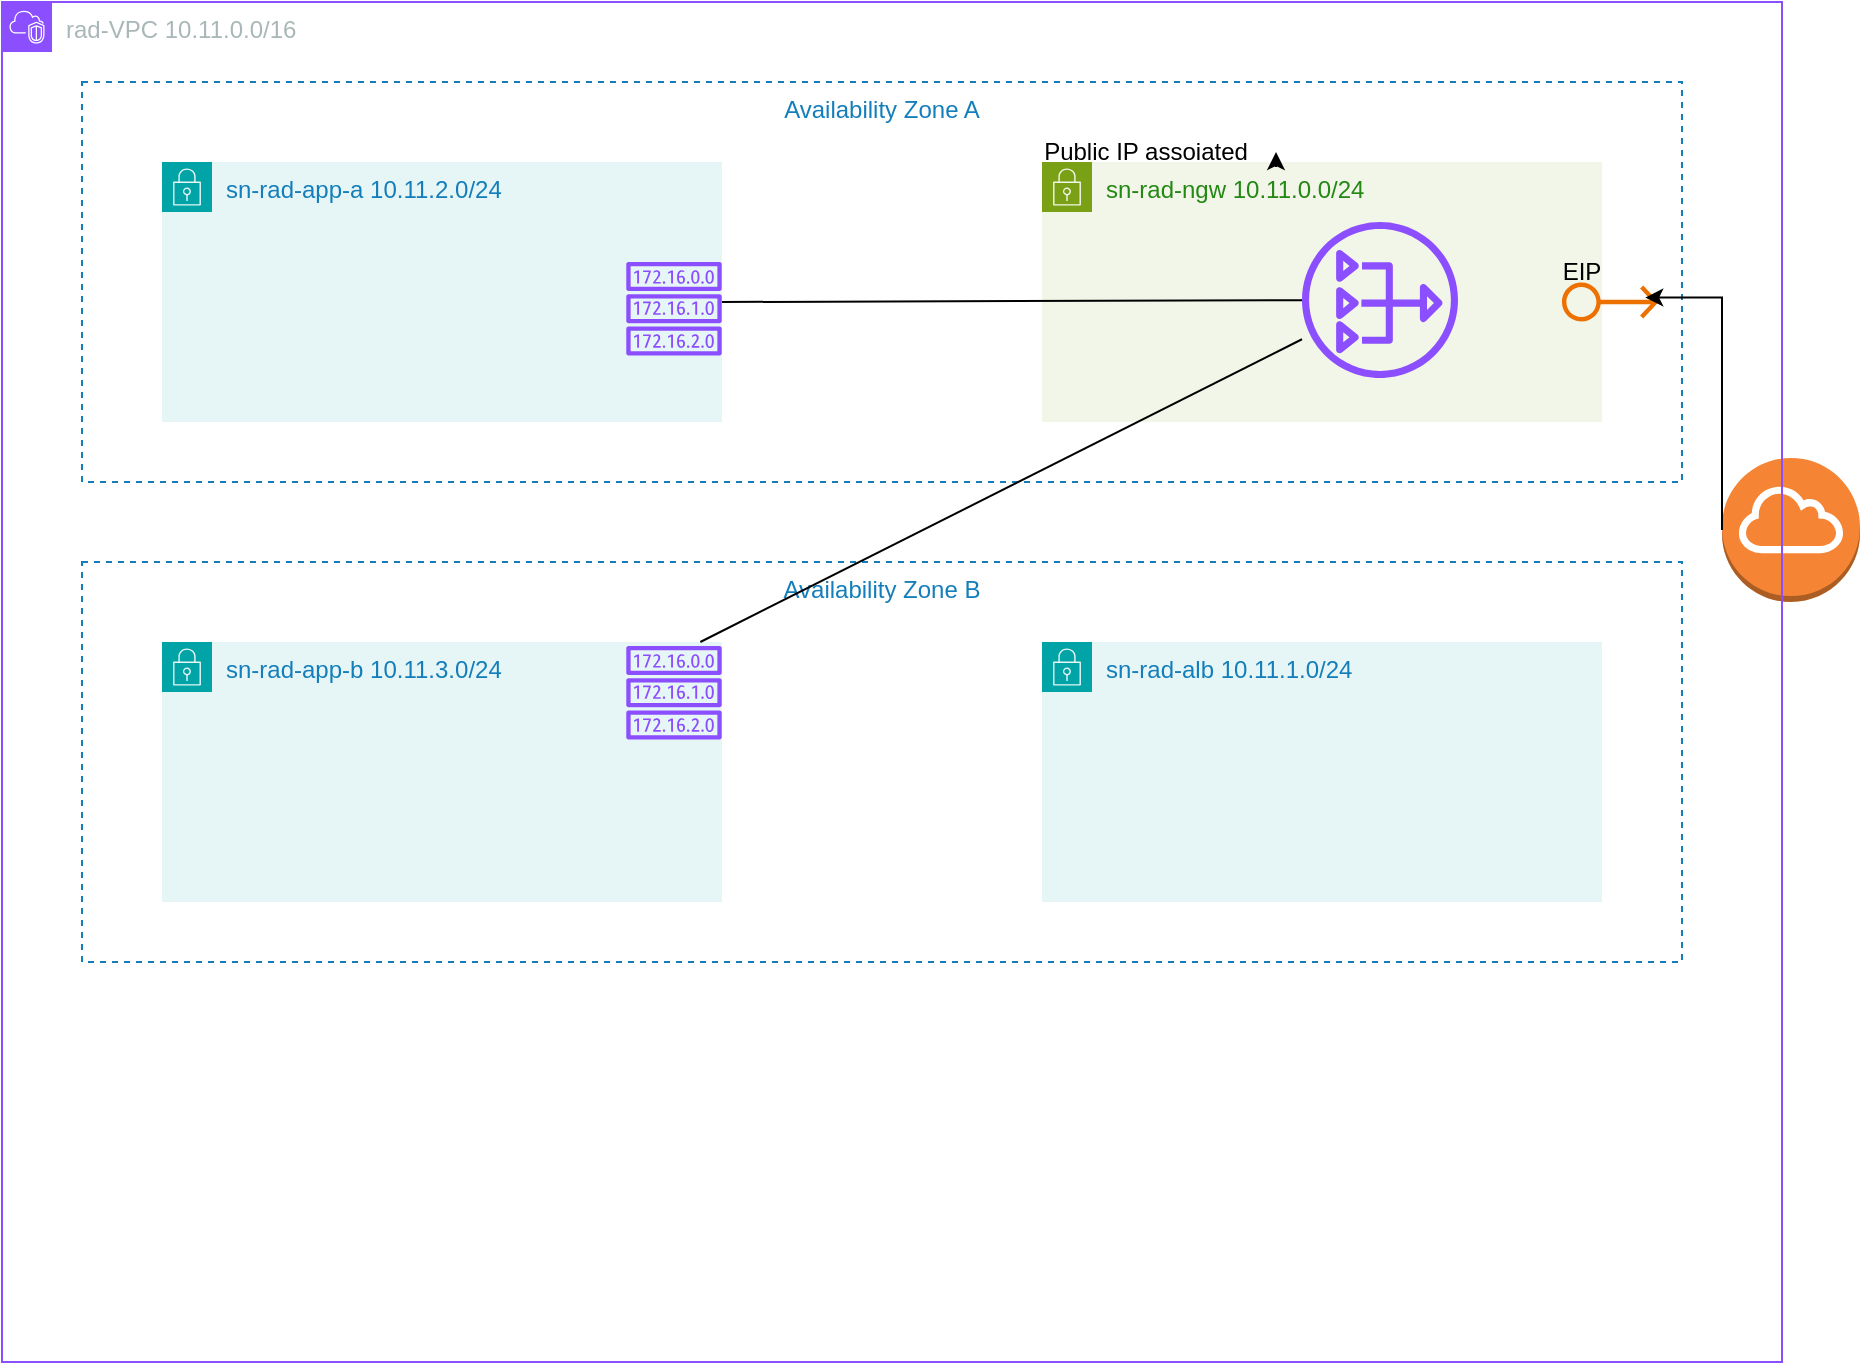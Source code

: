 <mxfile version="25.0.3">
  <diagram name="Page-1" id="O17B717kOUCj7BfmW2uv">
    <mxGraphModel dx="1562" dy="818" grid="1" gridSize="10" guides="1" tooltips="1" connect="1" arrows="1" fold="1" page="1" pageScale="1" pageWidth="1100" pageHeight="850" math="0" shadow="0">
      <root>
        <mxCell id="0" />
        <mxCell id="1" parent="0" />
        <mxCell id="3vi_h-vQ-hS7M-R32Vu_-11" value="" style="outlineConnect=0;dashed=0;verticalLabelPosition=bottom;verticalAlign=top;align=center;html=1;shape=mxgraph.aws3.internet_gateway;fillColor=#F58534;gradientColor=none;strokeColor=#147EBA;fontFamily=Helvetica;fontSize=12;fontColor=#147EBA;fontStyle=0;resizable=0;" parent="1" vertex="1">
          <mxGeometry x="900" y="308" width="69" height="72" as="geometry" />
        </mxCell>
        <mxCell id="3vi_h-vQ-hS7M-R32Vu_-1" value="rad-VPC&lt;span style=&quot;background-color: initial;&quot;&gt;&amp;nbsp;10.11.0.0/16&lt;/span&gt;" style="points=[[0,0],[0.25,0],[0.5,0],[0.75,0],[1,0],[1,0.25],[1,0.5],[1,0.75],[1,1],[0.75,1],[0.5,1],[0.25,1],[0,1],[0,0.75],[0,0.5],[0,0.25]];outlineConnect=0;gradientColor=none;html=1;whiteSpace=wrap;fontSize=12;fontStyle=0;container=1;pointerEvents=0;collapsible=0;recursiveResize=0;shape=mxgraph.aws4.group;grIcon=mxgraph.aws4.group_vpc2;strokeColor=#8C4FFF;fillColor=none;verticalAlign=top;align=left;spacingLeft=30;fontColor=#AAB7B8;dashed=0;movable=1;resizable=1;rotatable=1;deletable=1;editable=1;locked=0;connectable=1;" parent="1" vertex="1">
          <mxGeometry x="40" y="80" width="890" height="680" as="geometry" />
        </mxCell>
        <mxCell id="3vi_h-vQ-hS7M-R32Vu_-2" value="Availability Zone A&lt;div&gt;&lt;br&gt;&lt;/div&gt;" style="fillColor=none;strokeColor=#147EBA;dashed=1;verticalAlign=top;fontStyle=0;fontColor=#147EBA;whiteSpace=wrap;html=1;movable=1;resizable=1;rotatable=1;deletable=1;editable=1;locked=0;connectable=1;" parent="3vi_h-vQ-hS7M-R32Vu_-1" vertex="1">
          <mxGeometry x="40" y="40" width="800" height="200" as="geometry" />
        </mxCell>
        <mxCell id="3vi_h-vQ-hS7M-R32Vu_-3" value="Availability Zone B" style="fillColor=none;strokeColor=#147EBA;dashed=1;verticalAlign=top;fontStyle=0;fontColor=#147EBA;whiteSpace=wrap;html=1;movable=1;resizable=1;rotatable=1;deletable=1;editable=1;locked=0;connectable=1;" parent="3vi_h-vQ-hS7M-R32Vu_-1" vertex="1">
          <mxGeometry x="40" y="280" width="800" height="200" as="geometry" />
        </mxCell>
        <mxCell id="3vi_h-vQ-hS7M-R32Vu_-5" value="sn-rad-app-a 10.11.2.0/24" style="points=[[0,0,0,0,0],[0,0.25,0,0,0],[0,0.5,0,0,0],[0,0.75,0,0,0],[0,1,0,0,0],[0.25,0,0,0,0],[0.25,1,0,0,0],[0.5,0,0,0,0],[0.5,1,0,0,0],[0.75,0,0,0,0],[0.75,1,0,0,0],[1,0,0,0,0],[1,0.25,0,0,0],[1,0.5,0,0,0],[1,0.75,0,0,0],[1,1,0,0,0]];outlineConnect=0;gradientColor=none;html=1;whiteSpace=wrap;fontSize=12;fontStyle=0;container=1;pointerEvents=0;collapsible=0;recursiveResize=0;shape=mxgraph.aws4.group;grIcon=mxgraph.aws4.group_security_group;grStroke=0;strokeColor=#00A4A6;fillColor=#E6F6F7;verticalAlign=top;align=left;spacingLeft=30;fontColor=#147EBA;dashed=0;" parent="3vi_h-vQ-hS7M-R32Vu_-1" vertex="1">
          <mxGeometry x="80" y="80" width="280" height="130" as="geometry" />
        </mxCell>
        <mxCell id="3vi_h-vQ-hS7M-R32Vu_-6" value="sn-rad-alb 10.11.1.0/24" style="points=[[0,0],[0.25,0],[0.5,0],[0.75,0],[1,0],[1,0.25],[1,0.5],[1,0.75],[1,1],[0.75,1],[0.5,1],[0.25,1],[0,1],[0,0.75],[0,0.5],[0,0.25]];outlineConnect=0;gradientColor=none;html=1;whiteSpace=wrap;fontSize=12;fontStyle=0;container=1;pointerEvents=0;collapsible=0;recursiveResize=0;shape=mxgraph.aws4.group;grIcon=mxgraph.aws4.group_security_group;grStroke=0;strokeColor=#00A4A6;fillColor=#E6F6F7;verticalAlign=top;align=left;spacingLeft=30;fontColor=#147EBA;dashed=0;" parent="3vi_h-vQ-hS7M-R32Vu_-1" vertex="1">
          <mxGeometry x="520" y="320" width="280" height="130" as="geometry" />
        </mxCell>
        <mxCell id="3vi_h-vQ-hS7M-R32Vu_-7" value="sn-rad-app-b 10.11.3.0/24" style="points=[[0,0],[0.25,0],[0.5,0],[0.75,0],[1,0],[1,0.25],[1,0.5],[1,0.75],[1,1],[0.75,1],[0.5,1],[0.25,1],[0,1],[0,0.75],[0,0.5],[0,0.25]];outlineConnect=0;gradientColor=none;html=1;whiteSpace=wrap;fontSize=12;fontStyle=0;container=1;pointerEvents=0;collapsible=0;recursiveResize=0;shape=mxgraph.aws4.group;grIcon=mxgraph.aws4.group_security_group;grStroke=0;strokeColor=#00A4A6;fillColor=#E6F6F7;verticalAlign=top;align=left;spacingLeft=30;fontColor=#147EBA;dashed=0;" parent="3vi_h-vQ-hS7M-R32Vu_-1" vertex="1">
          <mxGeometry x="80" y="320" width="280" height="130" as="geometry" />
        </mxCell>
        <mxCell id="ro0u88Dda8euJjsD8SuP-7" value="" style="sketch=0;outlineConnect=0;fontColor=#232F3E;gradientColor=none;fillColor=#8C4FFF;strokeColor=none;dashed=0;verticalLabelPosition=bottom;verticalAlign=top;align=center;html=1;fontSize=12;fontStyle=0;aspect=fixed;pointerEvents=1;shape=mxgraph.aws4.route_table;" vertex="1" parent="3vi_h-vQ-hS7M-R32Vu_-7">
          <mxGeometry x="232" y="2" width="48" height="46.77" as="geometry" />
        </mxCell>
        <mxCell id="3vi_h-vQ-hS7M-R32Vu_-4" value="sn-rad-ngw 10.11.0.0/24" style="points=[[0,0],[0.25,0],[0.5,0],[0.75,0],[1,0],[1,0.25],[1,0.5],[1,0.75],[1,1],[0.75,1],[0.5,1],[0.25,1],[0,1],[0,0.75],[0,0.5],[0,0.25]];outlineConnect=0;gradientColor=none;html=1;whiteSpace=wrap;fontSize=12;fontStyle=0;container=1;pointerEvents=0;collapsible=0;recursiveResize=0;shape=mxgraph.aws4.group;grIcon=mxgraph.aws4.group_security_group;grStroke=0;strokeColor=#7AA116;fillColor=#F2F6E8;verticalAlign=top;align=left;spacingLeft=30;fontColor=#248814;dashed=0;movable=1;resizable=1;rotatable=1;deletable=1;editable=1;locked=0;connectable=1;" parent="3vi_h-vQ-hS7M-R32Vu_-1" vertex="1">
          <mxGeometry x="520" y="80" width="280" height="130" as="geometry" />
        </mxCell>
        <mxCell id="3vi_h-vQ-hS7M-R32Vu_-9" value="" style="sketch=0;outlineConnect=0;fontColor=#232F3E;gradientColor=none;fillColor=#ED7100;strokeColor=none;dashed=0;verticalLabelPosition=bottom;verticalAlign=top;align=center;html=1;fontSize=12;fontStyle=0;aspect=fixed;pointerEvents=1;shape=mxgraph.aws4.elastic_ip_address;fontFamily=Helvetica;resizable=0;" parent="3vi_h-vQ-hS7M-R32Vu_-1" vertex="1">
          <mxGeometry x="780" y="140" width="48" height="20" as="geometry" />
        </mxCell>
        <mxCell id="3vi_h-vQ-hS7M-R32Vu_-8" value="" style="sketch=0;outlineConnect=0;fontColor=#232F3E;gradientColor=none;fillColor=#8C4FFF;strokeColor=none;dashed=0;verticalLabelPosition=bottom;verticalAlign=top;align=center;html=1;fontSize=12;fontStyle=0;aspect=fixed;pointerEvents=1;shape=mxgraph.aws4.nat_gateway;fontFamily=Helvetica;resizable=0;" parent="3vi_h-vQ-hS7M-R32Vu_-1" vertex="1">
          <mxGeometry x="650" y="110" width="78" height="78" as="geometry" />
        </mxCell>
        <mxCell id="ro0u88Dda8euJjsD8SuP-1" value="EIP" style="text;html=1;align=center;verticalAlign=middle;whiteSpace=wrap;rounded=0;" vertex="1" parent="3vi_h-vQ-hS7M-R32Vu_-1">
          <mxGeometry x="760" y="120" width="60" height="30" as="geometry" />
        </mxCell>
        <mxCell id="ro0u88Dda8euJjsD8SuP-2" value="Public IP assoiated" style="text;html=1;align=center;verticalAlign=middle;whiteSpace=wrap;rounded=0;" vertex="1" parent="3vi_h-vQ-hS7M-R32Vu_-1">
          <mxGeometry x="507" y="60" width="130" height="30" as="geometry" />
        </mxCell>
        <mxCell id="ro0u88Dda8euJjsD8SuP-3" style="edgeStyle=orthogonalEdgeStyle;rounded=0;orthogonalLoop=1;jettySize=auto;html=1;exitX=1;exitY=0.75;exitDx=0;exitDy=0;entryX=1;entryY=0.5;entryDx=0;entryDy=0;" edge="1" parent="3vi_h-vQ-hS7M-R32Vu_-1" source="ro0u88Dda8euJjsD8SuP-2" target="ro0u88Dda8euJjsD8SuP-2">
          <mxGeometry relative="1" as="geometry" />
        </mxCell>
        <mxCell id="ro0u88Dda8euJjsD8SuP-4" value="" style="sketch=0;outlineConnect=0;fontColor=#232F3E;gradientColor=none;fillColor=#8C4FFF;strokeColor=none;dashed=0;verticalLabelPosition=bottom;verticalAlign=top;align=center;html=1;fontSize=12;fontStyle=0;aspect=fixed;pointerEvents=1;shape=mxgraph.aws4.route_table;" vertex="1" parent="3vi_h-vQ-hS7M-R32Vu_-1">
          <mxGeometry x="312" y="130.0" width="48" height="46.77" as="geometry" />
        </mxCell>
        <mxCell id="ro0u88Dda8euJjsD8SuP-5" value="" style="endArrow=none;html=1;rounded=0;" edge="1" parent="3vi_h-vQ-hS7M-R32Vu_-1" source="3vi_h-vQ-hS7M-R32Vu_-8">
          <mxGeometry width="50" height="50" relative="1" as="geometry">
            <mxPoint x="380" y="160" as="sourcePoint" />
            <mxPoint x="360" y="150" as="targetPoint" />
            <Array as="points">
              <mxPoint x="360" y="150" />
            </Array>
          </mxGeometry>
        </mxCell>
        <mxCell id="ro0u88Dda8euJjsD8SuP-6" value="" style="endArrow=none;html=1;rounded=0;" edge="1" parent="3vi_h-vQ-hS7M-R32Vu_-1" source="3vi_h-vQ-hS7M-R32Vu_-7" target="3vi_h-vQ-hS7M-R32Vu_-8">
          <mxGeometry width="50" height="50" relative="1" as="geometry">
            <mxPoint x="570" y="350" as="sourcePoint" />
            <mxPoint x="610" y="310" as="targetPoint" />
          </mxGeometry>
        </mxCell>
        <mxCell id="3vi_h-vQ-hS7M-R32Vu_-12" style="edgeStyle=orthogonalEdgeStyle;rounded=0;orthogonalLoop=1;jettySize=auto;html=1;exitX=0;exitY=0.5;exitDx=0;exitDy=0;exitPerimeter=0;entryX=0.867;entryY=0.387;entryDx=0;entryDy=0;entryPerimeter=0;fontFamily=Helvetica;fontSize=12;fontColor=#147EBA;fontStyle=0;resizable=0;" parent="1" source="3vi_h-vQ-hS7M-R32Vu_-11" target="3vi_h-vQ-hS7M-R32Vu_-9" edge="1">
          <mxGeometry relative="1" as="geometry">
            <Array as="points">
              <mxPoint x="900" y="228" />
            </Array>
          </mxGeometry>
        </mxCell>
      </root>
    </mxGraphModel>
  </diagram>
</mxfile>
